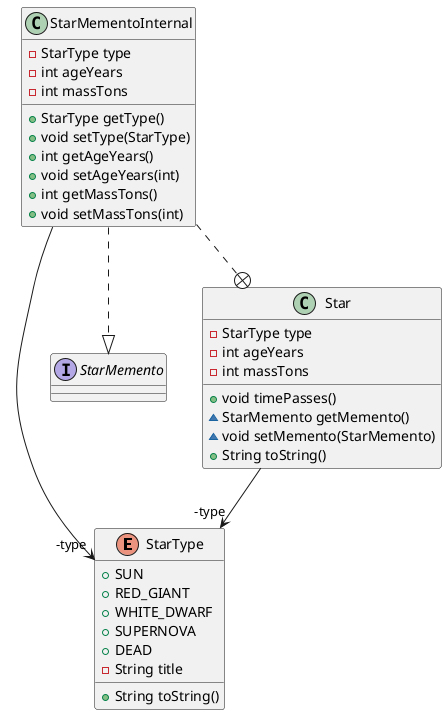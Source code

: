 @startuml
enum StarType {
+  SUN
+  RED_GIANT
+  WHITE_DWARF
+  SUPERNOVA
+  DEAD
- String title
+ String toString()
}
interface StarMemento {
}
class Star {
- StarType type
- int ageYears
- int massTons
+ void timePasses()
~ StarMemento getMemento()
~ void setMemento(StarMemento)
+ String toString()
}
class StarMementoInternal {
- StarType type
- int ageYears
- int massTons
+ StarType getType()
+ void setType(StarType)
+ int getAgeYears()
+ void setAgeYears(int)
+ int getMassTons()
+ void setMassTons(int)
}


StarMementoInternal -->  "-type" StarType
Star -->  "-type" StarType
StarMementoInternal ..+ Star
StarMementoInternal ..|> StarMemento
@enduml